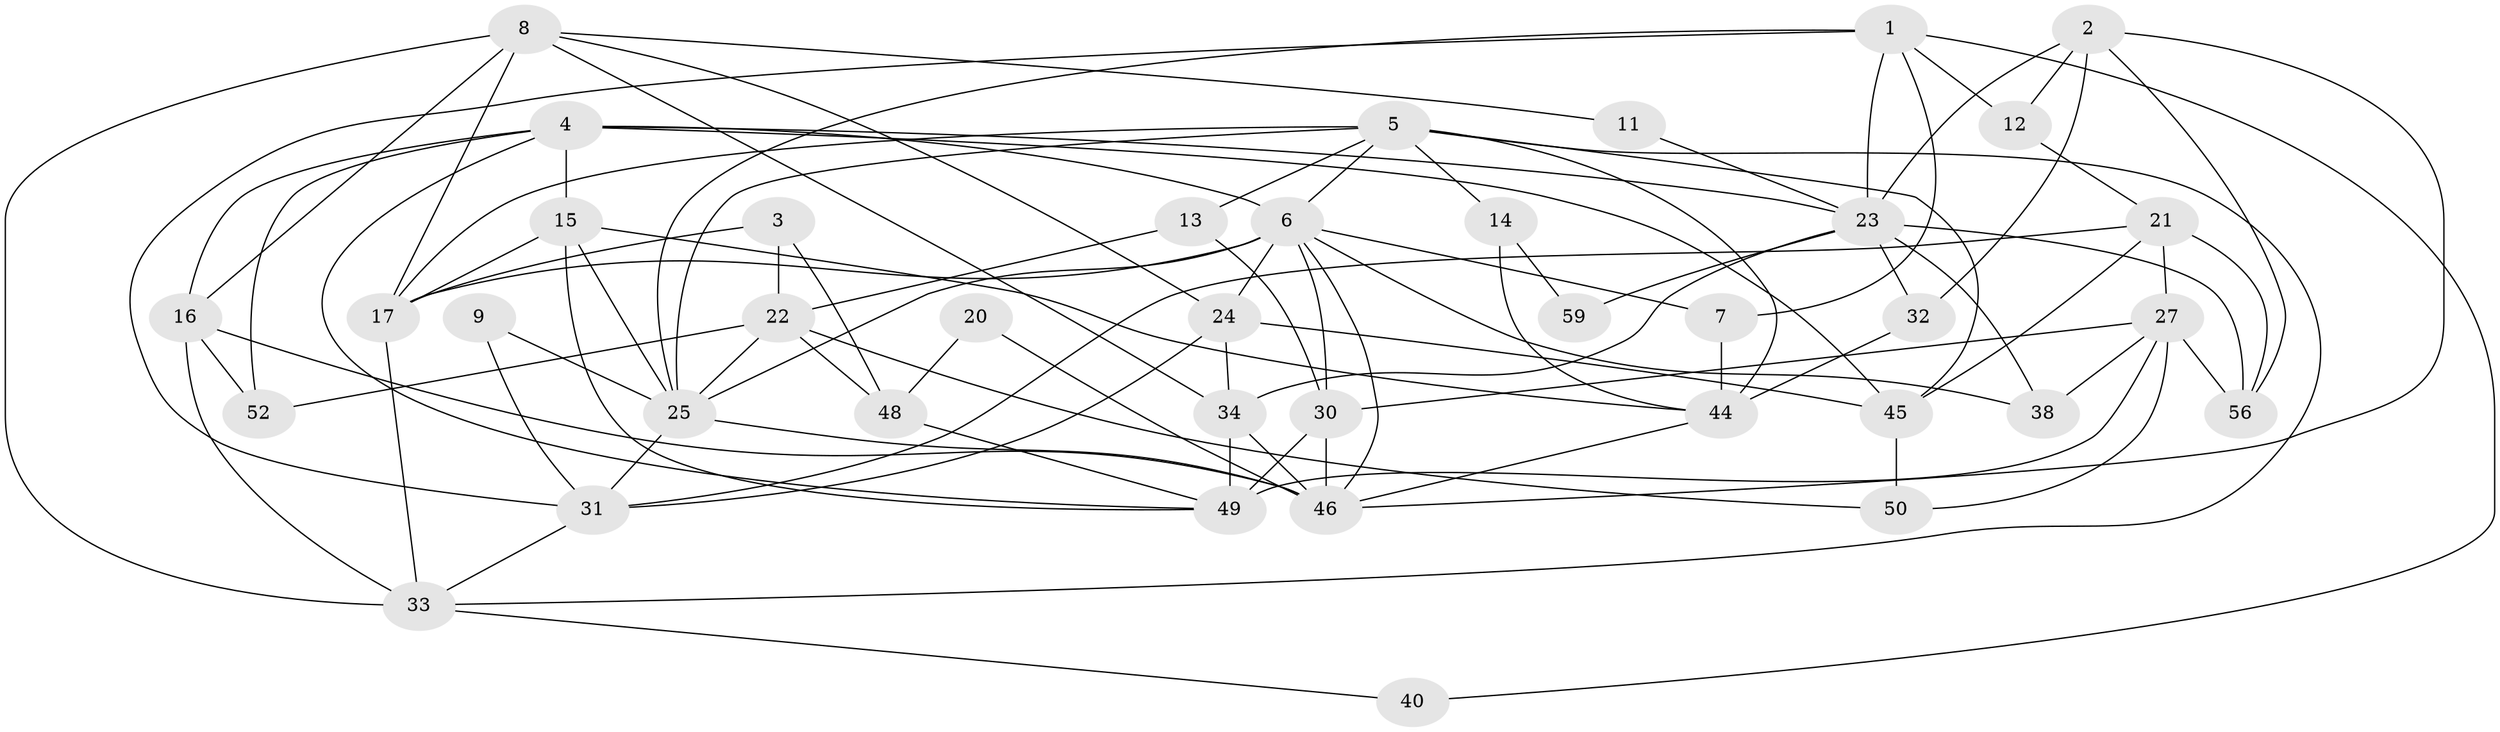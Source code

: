 // Generated by graph-tools (version 1.1) at 2025/52/02/27/25 19:52:08]
// undirected, 39 vertices, 94 edges
graph export_dot {
graph [start="1"]
  node [color=gray90,style=filled];
  1 [super="+26"];
  2 [super="+18"];
  3;
  4 [super="+28"];
  5 [super="+63"];
  6 [super="+42"];
  7 [super="+41"];
  8 [super="+10"];
  9;
  11;
  12;
  13;
  14;
  15 [super="+43"];
  16 [super="+53"];
  17 [super="+19"];
  20;
  21 [super="+60"];
  22 [super="+37"];
  23 [super="+62"];
  24 [super="+55"];
  25 [super="+29"];
  27 [super="+36"];
  30;
  31 [super="+35"];
  32;
  33 [super="+54"];
  34 [super="+39"];
  38;
  40;
  44 [super="+58"];
  45;
  46 [super="+47"];
  48 [super="+51"];
  49 [super="+61"];
  50;
  52 [super="+57"];
  56;
  59;
  1 -- 7;
  1 -- 40;
  1 -- 23;
  1 -- 12;
  1 -- 25;
  1 -- 31;
  2 -- 56;
  2 -- 12;
  2 -- 32;
  2 -- 46;
  2 -- 23;
  3 -- 17;
  3 -- 22;
  3 -- 48;
  4 -- 23;
  4 -- 45;
  4 -- 16;
  4 -- 49;
  4 -- 52;
  4 -- 6;
  4 -- 15;
  5 -- 45;
  5 -- 13;
  5 -- 14;
  5 -- 17;
  5 -- 6;
  5 -- 25;
  5 -- 44;
  5 -- 33;
  6 -- 46;
  6 -- 17 [weight=2];
  6 -- 38;
  6 -- 30;
  6 -- 24 [weight=2];
  6 -- 25;
  6 -- 7;
  7 -- 44;
  8 -- 17;
  8 -- 11;
  8 -- 24;
  8 -- 34;
  8 -- 16;
  8 -- 33;
  9 -- 25;
  9 -- 31;
  11 -- 23;
  12 -- 21;
  13 -- 30;
  13 -- 22;
  14 -- 44;
  14 -- 59;
  15 -- 17;
  15 -- 49;
  15 -- 44;
  15 -- 25;
  16 -- 52;
  16 -- 46;
  16 -- 33;
  17 -- 33;
  20 -- 46;
  20 -- 48;
  21 -- 31;
  21 -- 56;
  21 -- 27;
  21 -- 45;
  22 -- 48;
  22 -- 50;
  22 -- 52 [weight=2];
  22 -- 25;
  23 -- 32;
  23 -- 56 [weight=2];
  23 -- 59;
  23 -- 34;
  23 -- 38;
  24 -- 34;
  24 -- 45;
  24 -- 31;
  25 -- 46;
  25 -- 31;
  27 -- 38;
  27 -- 30;
  27 -- 50;
  27 -- 56;
  27 -- 49 [weight=2];
  30 -- 49;
  30 -- 46;
  31 -- 33;
  32 -- 44 [weight=2];
  33 -- 40;
  34 -- 49;
  34 -- 46;
  44 -- 46;
  45 -- 50;
  48 -- 49;
}

